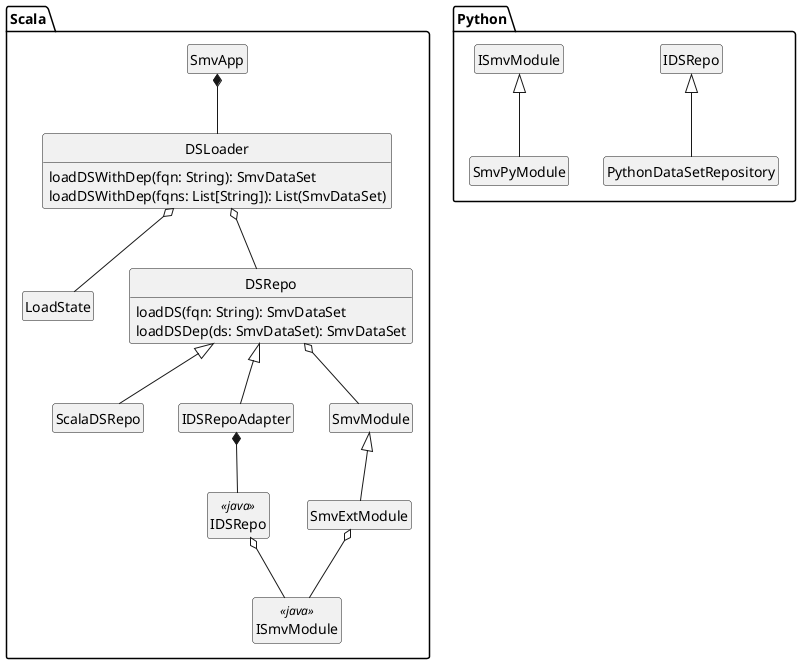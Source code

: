 @startuml

hide empty methods
hide empty fields
hide circle

package Scala {
  class SmvApp
  class DSLoader {
    loadDSWithDep(fqn: String): SmvDataSet
    loadDSWithDep(fqns: List[String]): List(SmvDataSet)
  }
  class LoadState
  class DSRepo {
    loadDS(fqn: String): SmvDataSet
    loadDSDep(ds: SmvDataSet): SmvDataSet
  }
  class ScalaDSRepo extends DSRepo
  class IDSRepoAdapter extends DSRepo
  class IDSRepo <<java>>
  class SmvModule
  class SmvExtModule extends SmvModule
  class ISmvModule <<java>>

  SmvApp *-- DSLoader
  DSLoader o-- LoadState
  DSLoader o-- DSRepo
  DSRepo o-- SmvModule
  SmvExtModule o-- ISmvModule
  IDSRepoAdapter *-- IDSRepo
  IDSRepo o-- ISmvModule
}

package Python {
  class PythonDataSetRepository extends IDSRepo
  class SmvPyModule extends ISmvModule
}

@enduml
